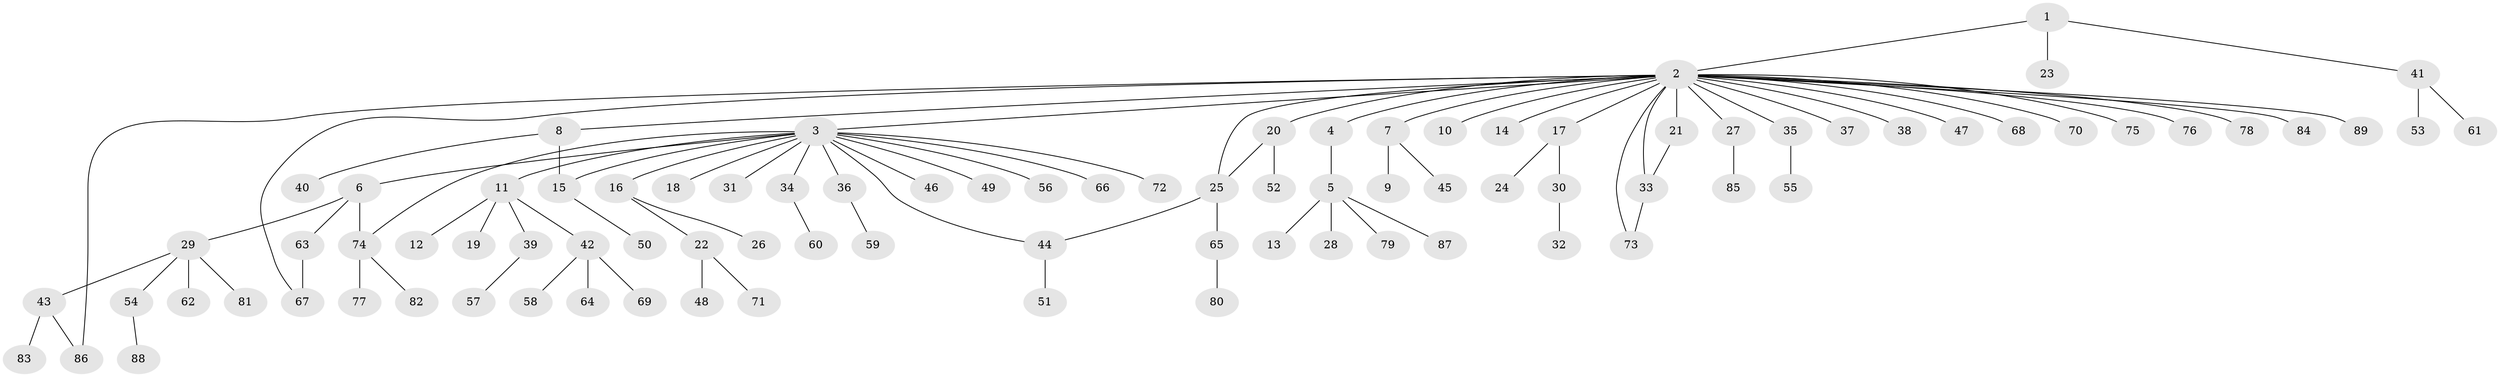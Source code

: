 // Generated by graph-tools (version 1.1) at 2025/48/03/09/25 04:48:32]
// undirected, 89 vertices, 96 edges
graph export_dot {
graph [start="1"]
  node [color=gray90,style=filled];
  1;
  2;
  3;
  4;
  5;
  6;
  7;
  8;
  9;
  10;
  11;
  12;
  13;
  14;
  15;
  16;
  17;
  18;
  19;
  20;
  21;
  22;
  23;
  24;
  25;
  26;
  27;
  28;
  29;
  30;
  31;
  32;
  33;
  34;
  35;
  36;
  37;
  38;
  39;
  40;
  41;
  42;
  43;
  44;
  45;
  46;
  47;
  48;
  49;
  50;
  51;
  52;
  53;
  54;
  55;
  56;
  57;
  58;
  59;
  60;
  61;
  62;
  63;
  64;
  65;
  66;
  67;
  68;
  69;
  70;
  71;
  72;
  73;
  74;
  75;
  76;
  77;
  78;
  79;
  80;
  81;
  82;
  83;
  84;
  85;
  86;
  87;
  88;
  89;
  1 -- 2;
  1 -- 23;
  1 -- 41;
  2 -- 3;
  2 -- 4;
  2 -- 7;
  2 -- 8;
  2 -- 10;
  2 -- 14;
  2 -- 17;
  2 -- 20;
  2 -- 21;
  2 -- 25;
  2 -- 27;
  2 -- 33;
  2 -- 35;
  2 -- 37;
  2 -- 38;
  2 -- 47;
  2 -- 67;
  2 -- 68;
  2 -- 70;
  2 -- 73;
  2 -- 75;
  2 -- 76;
  2 -- 78;
  2 -- 84;
  2 -- 86;
  2 -- 89;
  3 -- 6;
  3 -- 11;
  3 -- 15;
  3 -- 16;
  3 -- 18;
  3 -- 31;
  3 -- 34;
  3 -- 36;
  3 -- 44;
  3 -- 46;
  3 -- 49;
  3 -- 56;
  3 -- 66;
  3 -- 72;
  3 -- 74;
  4 -- 5;
  5 -- 13;
  5 -- 28;
  5 -- 79;
  5 -- 87;
  6 -- 29;
  6 -- 63;
  6 -- 74;
  7 -- 9;
  7 -- 45;
  8 -- 15;
  8 -- 40;
  11 -- 12;
  11 -- 19;
  11 -- 39;
  11 -- 42;
  15 -- 50;
  16 -- 22;
  16 -- 26;
  17 -- 24;
  17 -- 30;
  20 -- 25;
  20 -- 52;
  21 -- 33;
  22 -- 48;
  22 -- 71;
  25 -- 44;
  25 -- 65;
  27 -- 85;
  29 -- 43;
  29 -- 54;
  29 -- 62;
  29 -- 81;
  30 -- 32;
  33 -- 73;
  34 -- 60;
  35 -- 55;
  36 -- 59;
  39 -- 57;
  41 -- 53;
  41 -- 61;
  42 -- 58;
  42 -- 64;
  42 -- 69;
  43 -- 83;
  43 -- 86;
  44 -- 51;
  54 -- 88;
  63 -- 67;
  65 -- 80;
  74 -- 77;
  74 -- 82;
}
